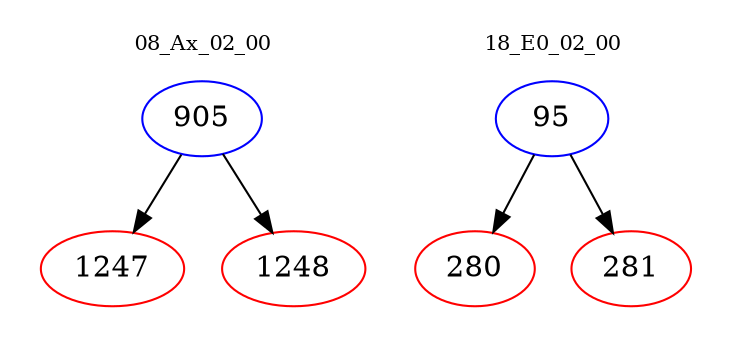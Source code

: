 digraph{
subgraph cluster_0 {
color = white
label = "08_Ax_02_00";
fontsize=10;
T0_905 [label="905", color="blue"]
T0_905 -> T0_1247 [color="black"]
T0_1247 [label="1247", color="red"]
T0_905 -> T0_1248 [color="black"]
T0_1248 [label="1248", color="red"]
}
subgraph cluster_1 {
color = white
label = "18_E0_02_00";
fontsize=10;
T1_95 [label="95", color="blue"]
T1_95 -> T1_280 [color="black"]
T1_280 [label="280", color="red"]
T1_95 -> T1_281 [color="black"]
T1_281 [label="281", color="red"]
}
}
